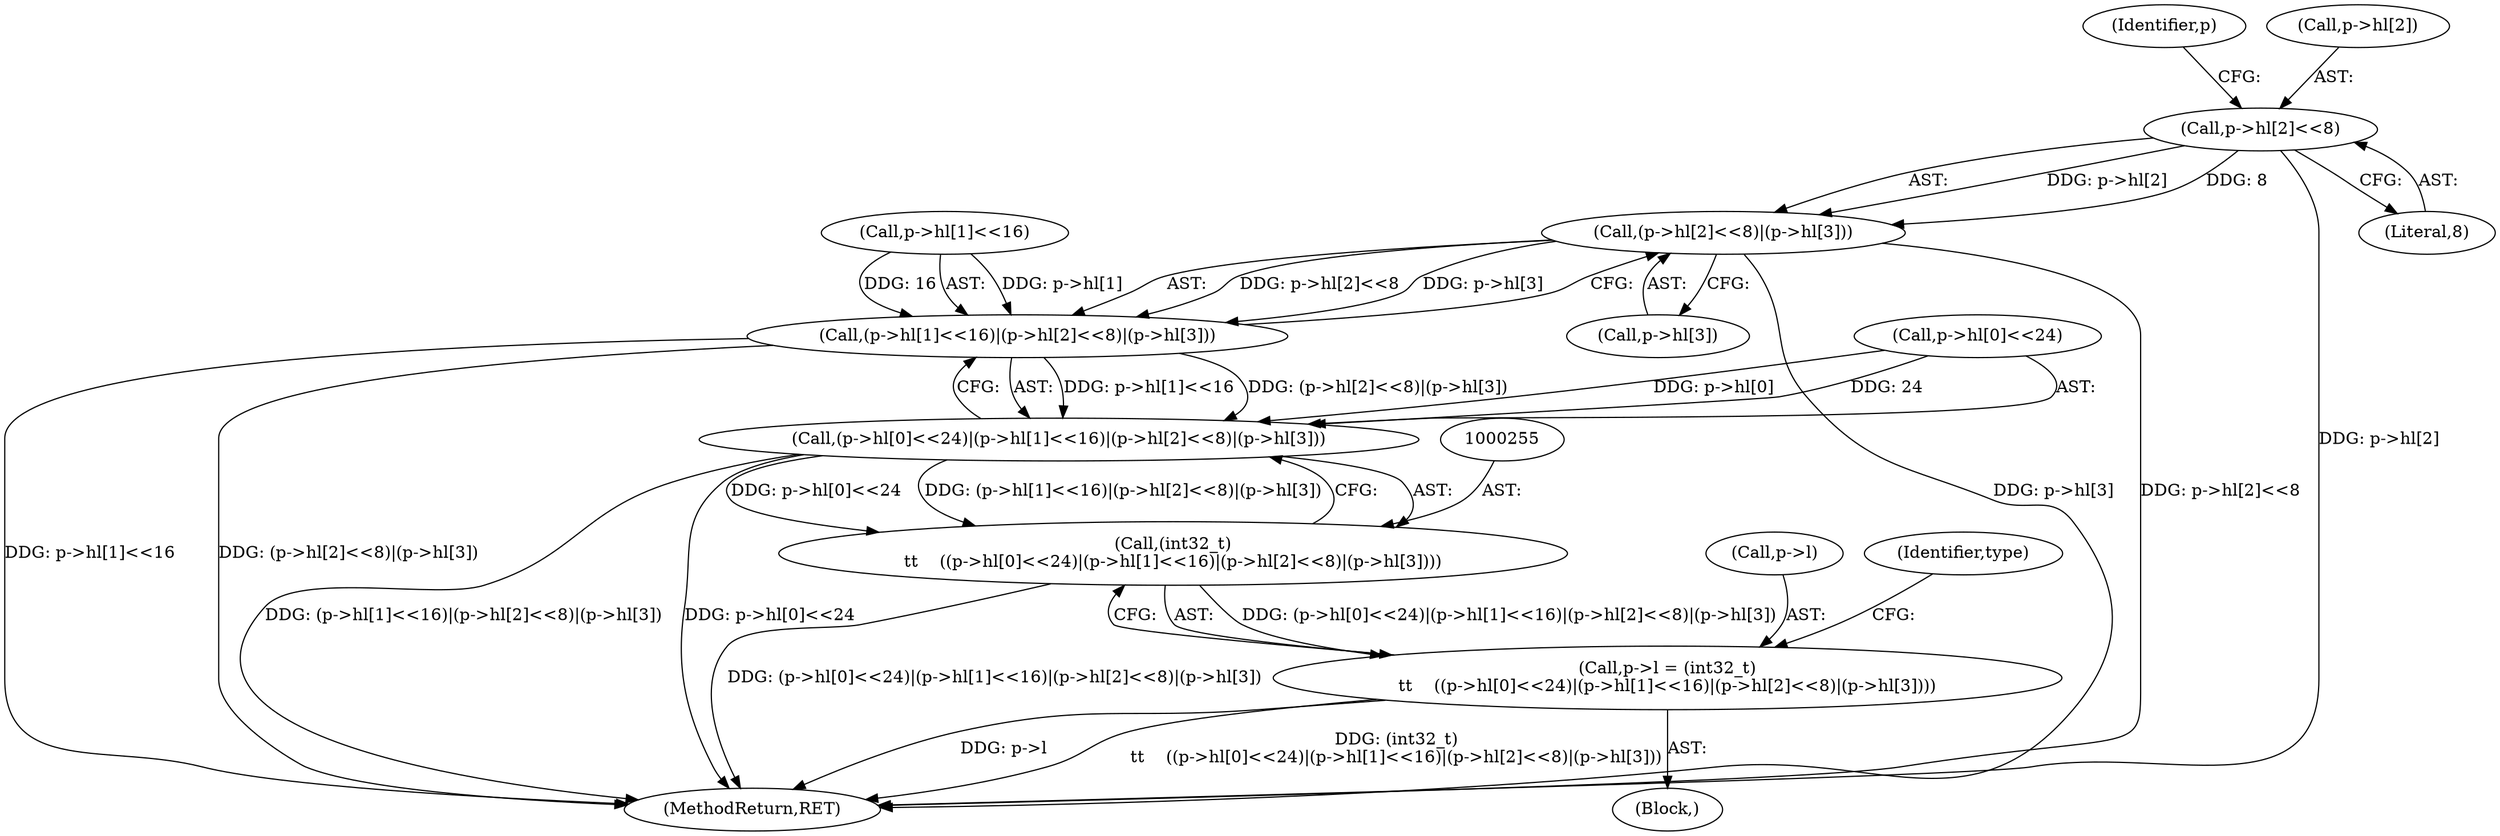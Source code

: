digraph "0_file_27a14bc7ba285a0a5ebfdb55e54001aa11932b08@pointer" {
"1000272" [label="(Call,(p->hl[2]<<8)|(p->hl[3]))"];
"1000273" [label="(Call,p->hl[2]<<8)"];
"1000264" [label="(Call,(p->hl[1]<<16)|(p->hl[2]<<8)|(p->hl[3]))"];
"1000256" [label="(Call,(p->hl[0]<<24)|(p->hl[1]<<16)|(p->hl[2]<<8)|(p->hl[3]))"];
"1000254" [label="(Call,(int32_t)\n\t\t    ((p->hl[0]<<24)|(p->hl[1]<<16)|(p->hl[2]<<8)|(p->hl[3])))"];
"1000250" [label="(Call,p->l = (int32_t)\n\t\t    ((p->hl[0]<<24)|(p->hl[1]<<16)|(p->hl[2]<<8)|(p->hl[3])))"];
"1000256" [label="(Call,(p->hl[0]<<24)|(p->hl[1]<<16)|(p->hl[2]<<8)|(p->hl[3]))"];
"1000254" [label="(Call,(int32_t)\n\t\t    ((p->hl[0]<<24)|(p->hl[1]<<16)|(p->hl[2]<<8)|(p->hl[3])))"];
"1000265" [label="(Call,p->hl[1]<<16)"];
"1000250" [label="(Call,p->l = (int32_t)\n\t\t    ((p->hl[0]<<24)|(p->hl[1]<<16)|(p->hl[2]<<8)|(p->hl[3])))"];
"1000282" [label="(Identifier,p)"];
"1000273" [label="(Call,p->hl[2]<<8)"];
"1000122" [label="(Block,)"];
"1000902" [label="(MethodReturn,RET)"];
"1000280" [label="(Call,p->hl[3])"];
"1000251" [label="(Call,p->l)"];
"1000287" [label="(Identifier,type)"];
"1000274" [label="(Call,p->hl[2])"];
"1000257" [label="(Call,p->hl[0]<<24)"];
"1000272" [label="(Call,(p->hl[2]<<8)|(p->hl[3]))"];
"1000279" [label="(Literal,8)"];
"1000264" [label="(Call,(p->hl[1]<<16)|(p->hl[2]<<8)|(p->hl[3]))"];
"1000272" -> "1000264"  [label="AST: "];
"1000272" -> "1000280"  [label="CFG: "];
"1000273" -> "1000272"  [label="AST: "];
"1000280" -> "1000272"  [label="AST: "];
"1000264" -> "1000272"  [label="CFG: "];
"1000272" -> "1000902"  [label="DDG: p->hl[3]"];
"1000272" -> "1000902"  [label="DDG: p->hl[2]<<8"];
"1000272" -> "1000264"  [label="DDG: p->hl[2]<<8"];
"1000272" -> "1000264"  [label="DDG: p->hl[3]"];
"1000273" -> "1000272"  [label="DDG: p->hl[2]"];
"1000273" -> "1000272"  [label="DDG: 8"];
"1000273" -> "1000279"  [label="CFG: "];
"1000274" -> "1000273"  [label="AST: "];
"1000279" -> "1000273"  [label="AST: "];
"1000282" -> "1000273"  [label="CFG: "];
"1000273" -> "1000902"  [label="DDG: p->hl[2]"];
"1000264" -> "1000256"  [label="AST: "];
"1000265" -> "1000264"  [label="AST: "];
"1000256" -> "1000264"  [label="CFG: "];
"1000264" -> "1000902"  [label="DDG: p->hl[1]<<16"];
"1000264" -> "1000902"  [label="DDG: (p->hl[2]<<8)|(p->hl[3])"];
"1000264" -> "1000256"  [label="DDG: p->hl[1]<<16"];
"1000264" -> "1000256"  [label="DDG: (p->hl[2]<<8)|(p->hl[3])"];
"1000265" -> "1000264"  [label="DDG: p->hl[1]"];
"1000265" -> "1000264"  [label="DDG: 16"];
"1000256" -> "1000254"  [label="AST: "];
"1000257" -> "1000256"  [label="AST: "];
"1000254" -> "1000256"  [label="CFG: "];
"1000256" -> "1000902"  [label="DDG: (p->hl[1]<<16)|(p->hl[2]<<8)|(p->hl[3])"];
"1000256" -> "1000902"  [label="DDG: p->hl[0]<<24"];
"1000256" -> "1000254"  [label="DDG: p->hl[0]<<24"];
"1000256" -> "1000254"  [label="DDG: (p->hl[1]<<16)|(p->hl[2]<<8)|(p->hl[3])"];
"1000257" -> "1000256"  [label="DDG: p->hl[0]"];
"1000257" -> "1000256"  [label="DDG: 24"];
"1000254" -> "1000250"  [label="AST: "];
"1000255" -> "1000254"  [label="AST: "];
"1000250" -> "1000254"  [label="CFG: "];
"1000254" -> "1000902"  [label="DDG: (p->hl[0]<<24)|(p->hl[1]<<16)|(p->hl[2]<<8)|(p->hl[3])"];
"1000254" -> "1000250"  [label="DDG: (p->hl[0]<<24)|(p->hl[1]<<16)|(p->hl[2]<<8)|(p->hl[3])"];
"1000250" -> "1000122"  [label="AST: "];
"1000251" -> "1000250"  [label="AST: "];
"1000287" -> "1000250"  [label="CFG: "];
"1000250" -> "1000902"  [label="DDG: p->l"];
"1000250" -> "1000902"  [label="DDG: (int32_t)\n\t\t    ((p->hl[0]<<24)|(p->hl[1]<<16)|(p->hl[2]<<8)|(p->hl[3]))"];
}
